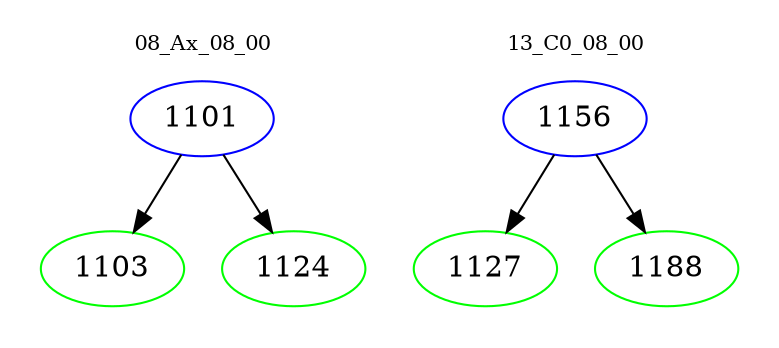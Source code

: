 digraph{
subgraph cluster_0 {
color = white
label = "08_Ax_08_00";
fontsize=10;
T0_1101 [label="1101", color="blue"]
T0_1101 -> T0_1103 [color="black"]
T0_1103 [label="1103", color="green"]
T0_1101 -> T0_1124 [color="black"]
T0_1124 [label="1124", color="green"]
}
subgraph cluster_1 {
color = white
label = "13_C0_08_00";
fontsize=10;
T1_1156 [label="1156", color="blue"]
T1_1156 -> T1_1127 [color="black"]
T1_1127 [label="1127", color="green"]
T1_1156 -> T1_1188 [color="black"]
T1_1188 [label="1188", color="green"]
}
}

